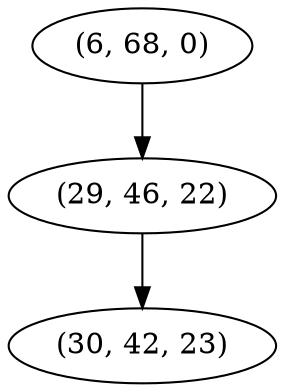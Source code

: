 digraph tree {
    "(6, 68, 0)";
    "(29, 46, 22)";
    "(30, 42, 23)";
    "(6, 68, 0)" -> "(29, 46, 22)";
    "(29, 46, 22)" -> "(30, 42, 23)";
}
